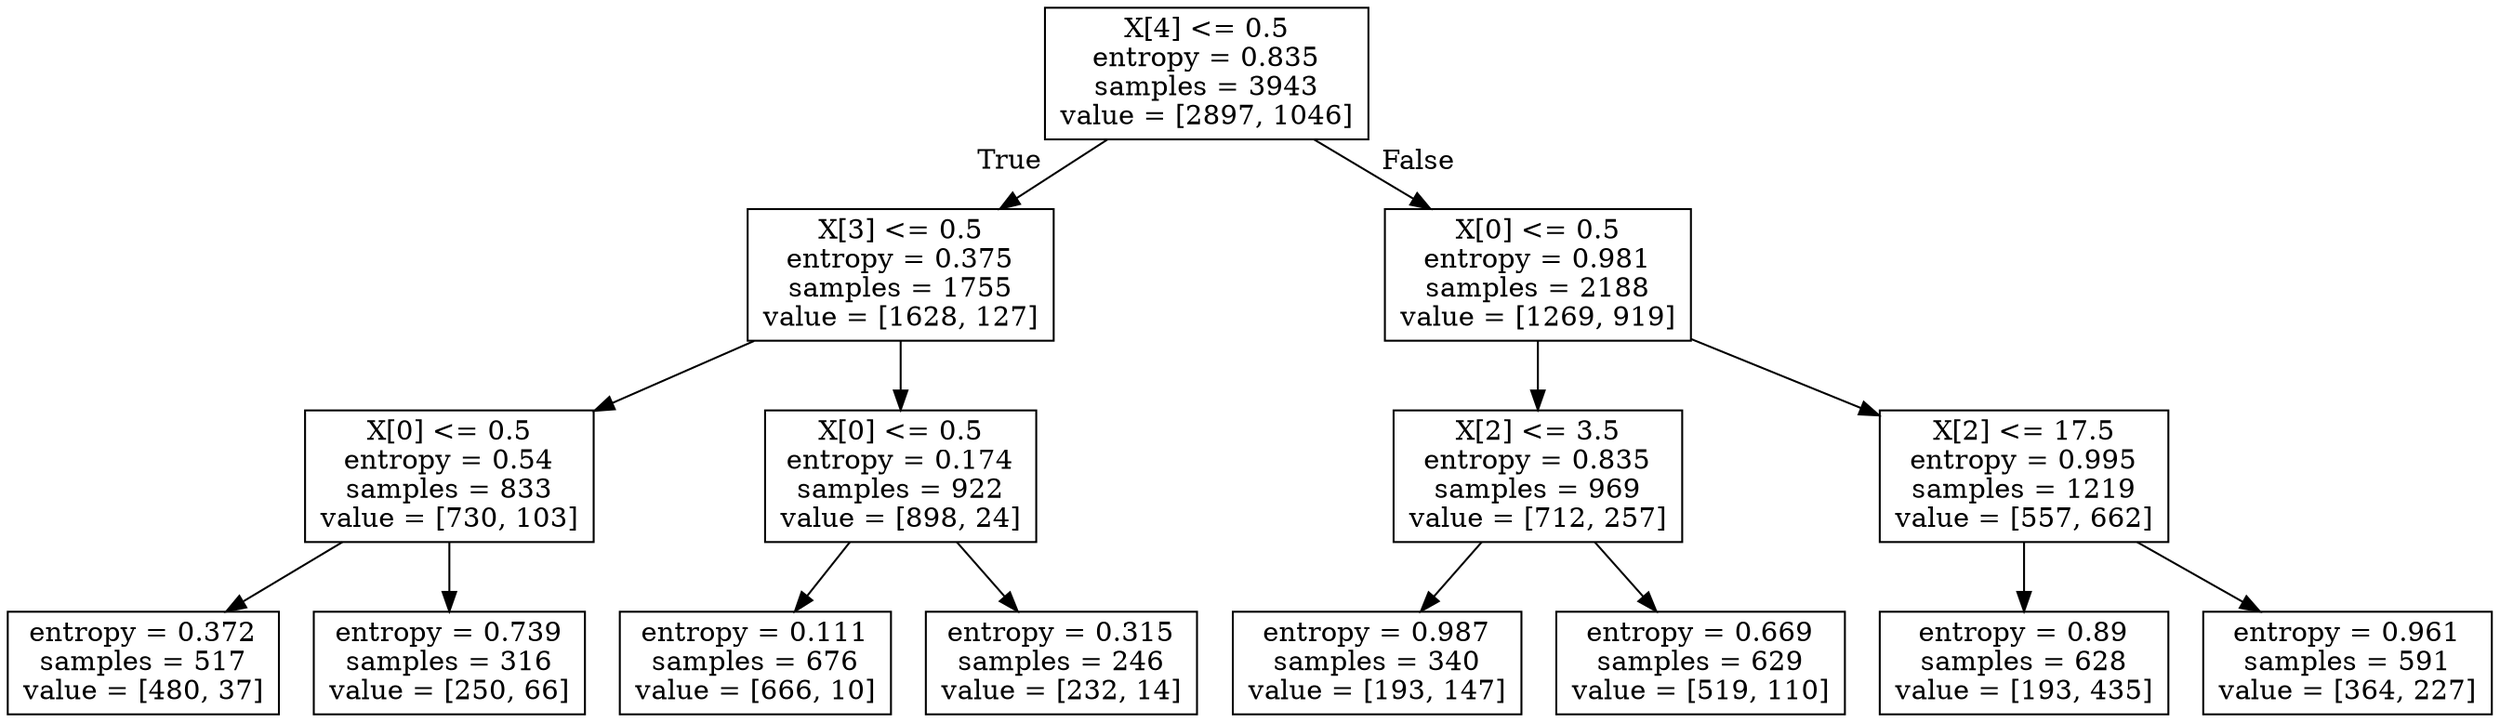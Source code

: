 digraph Tree {
node [shape=box] ;
0 [label="X[4] <= 0.5\nentropy = 0.835\nsamples = 3943\nvalue = [2897, 1046]"] ;
1 [label="X[3] <= 0.5\nentropy = 0.375\nsamples = 1755\nvalue = [1628, 127]"] ;
0 -> 1 [labeldistance=2.5, labelangle=45, headlabel="True"] ;
9 [label="X[0] <= 0.5\nentropy = 0.54\nsamples = 833\nvalue = [730, 103]"] ;
1 -> 9 ;
11 [label="entropy = 0.372\nsamples = 517\nvalue = [480, 37]"] ;
9 -> 11 ;
12 [label="entropy = 0.739\nsamples = 316\nvalue = [250, 66]"] ;
9 -> 12 ;
10 [label="X[0] <= 0.5\nentropy = 0.174\nsamples = 922\nvalue = [898, 24]"] ;
1 -> 10 ;
13 [label="entropy = 0.111\nsamples = 676\nvalue = [666, 10]"] ;
10 -> 13 ;
14 [label="entropy = 0.315\nsamples = 246\nvalue = [232, 14]"] ;
10 -> 14 ;
2 [label="X[0] <= 0.5\nentropy = 0.981\nsamples = 2188\nvalue = [1269, 919]"] ;
0 -> 2 [labeldistance=2.5, labelangle=-45, headlabel="False"] ;
3 [label="X[2] <= 3.5\nentropy = 0.835\nsamples = 969\nvalue = [712, 257]"] ;
2 -> 3 ;
7 [label="entropy = 0.987\nsamples = 340\nvalue = [193, 147]"] ;
3 -> 7 ;
8 [label="entropy = 0.669\nsamples = 629\nvalue = [519, 110]"] ;
3 -> 8 ;
4 [label="X[2] <= 17.5\nentropy = 0.995\nsamples = 1219\nvalue = [557, 662]"] ;
2 -> 4 ;
5 [label="entropy = 0.89\nsamples = 628\nvalue = [193, 435]"] ;
4 -> 5 ;
6 [label="entropy = 0.961\nsamples = 591\nvalue = [364, 227]"] ;
4 -> 6 ;
}
